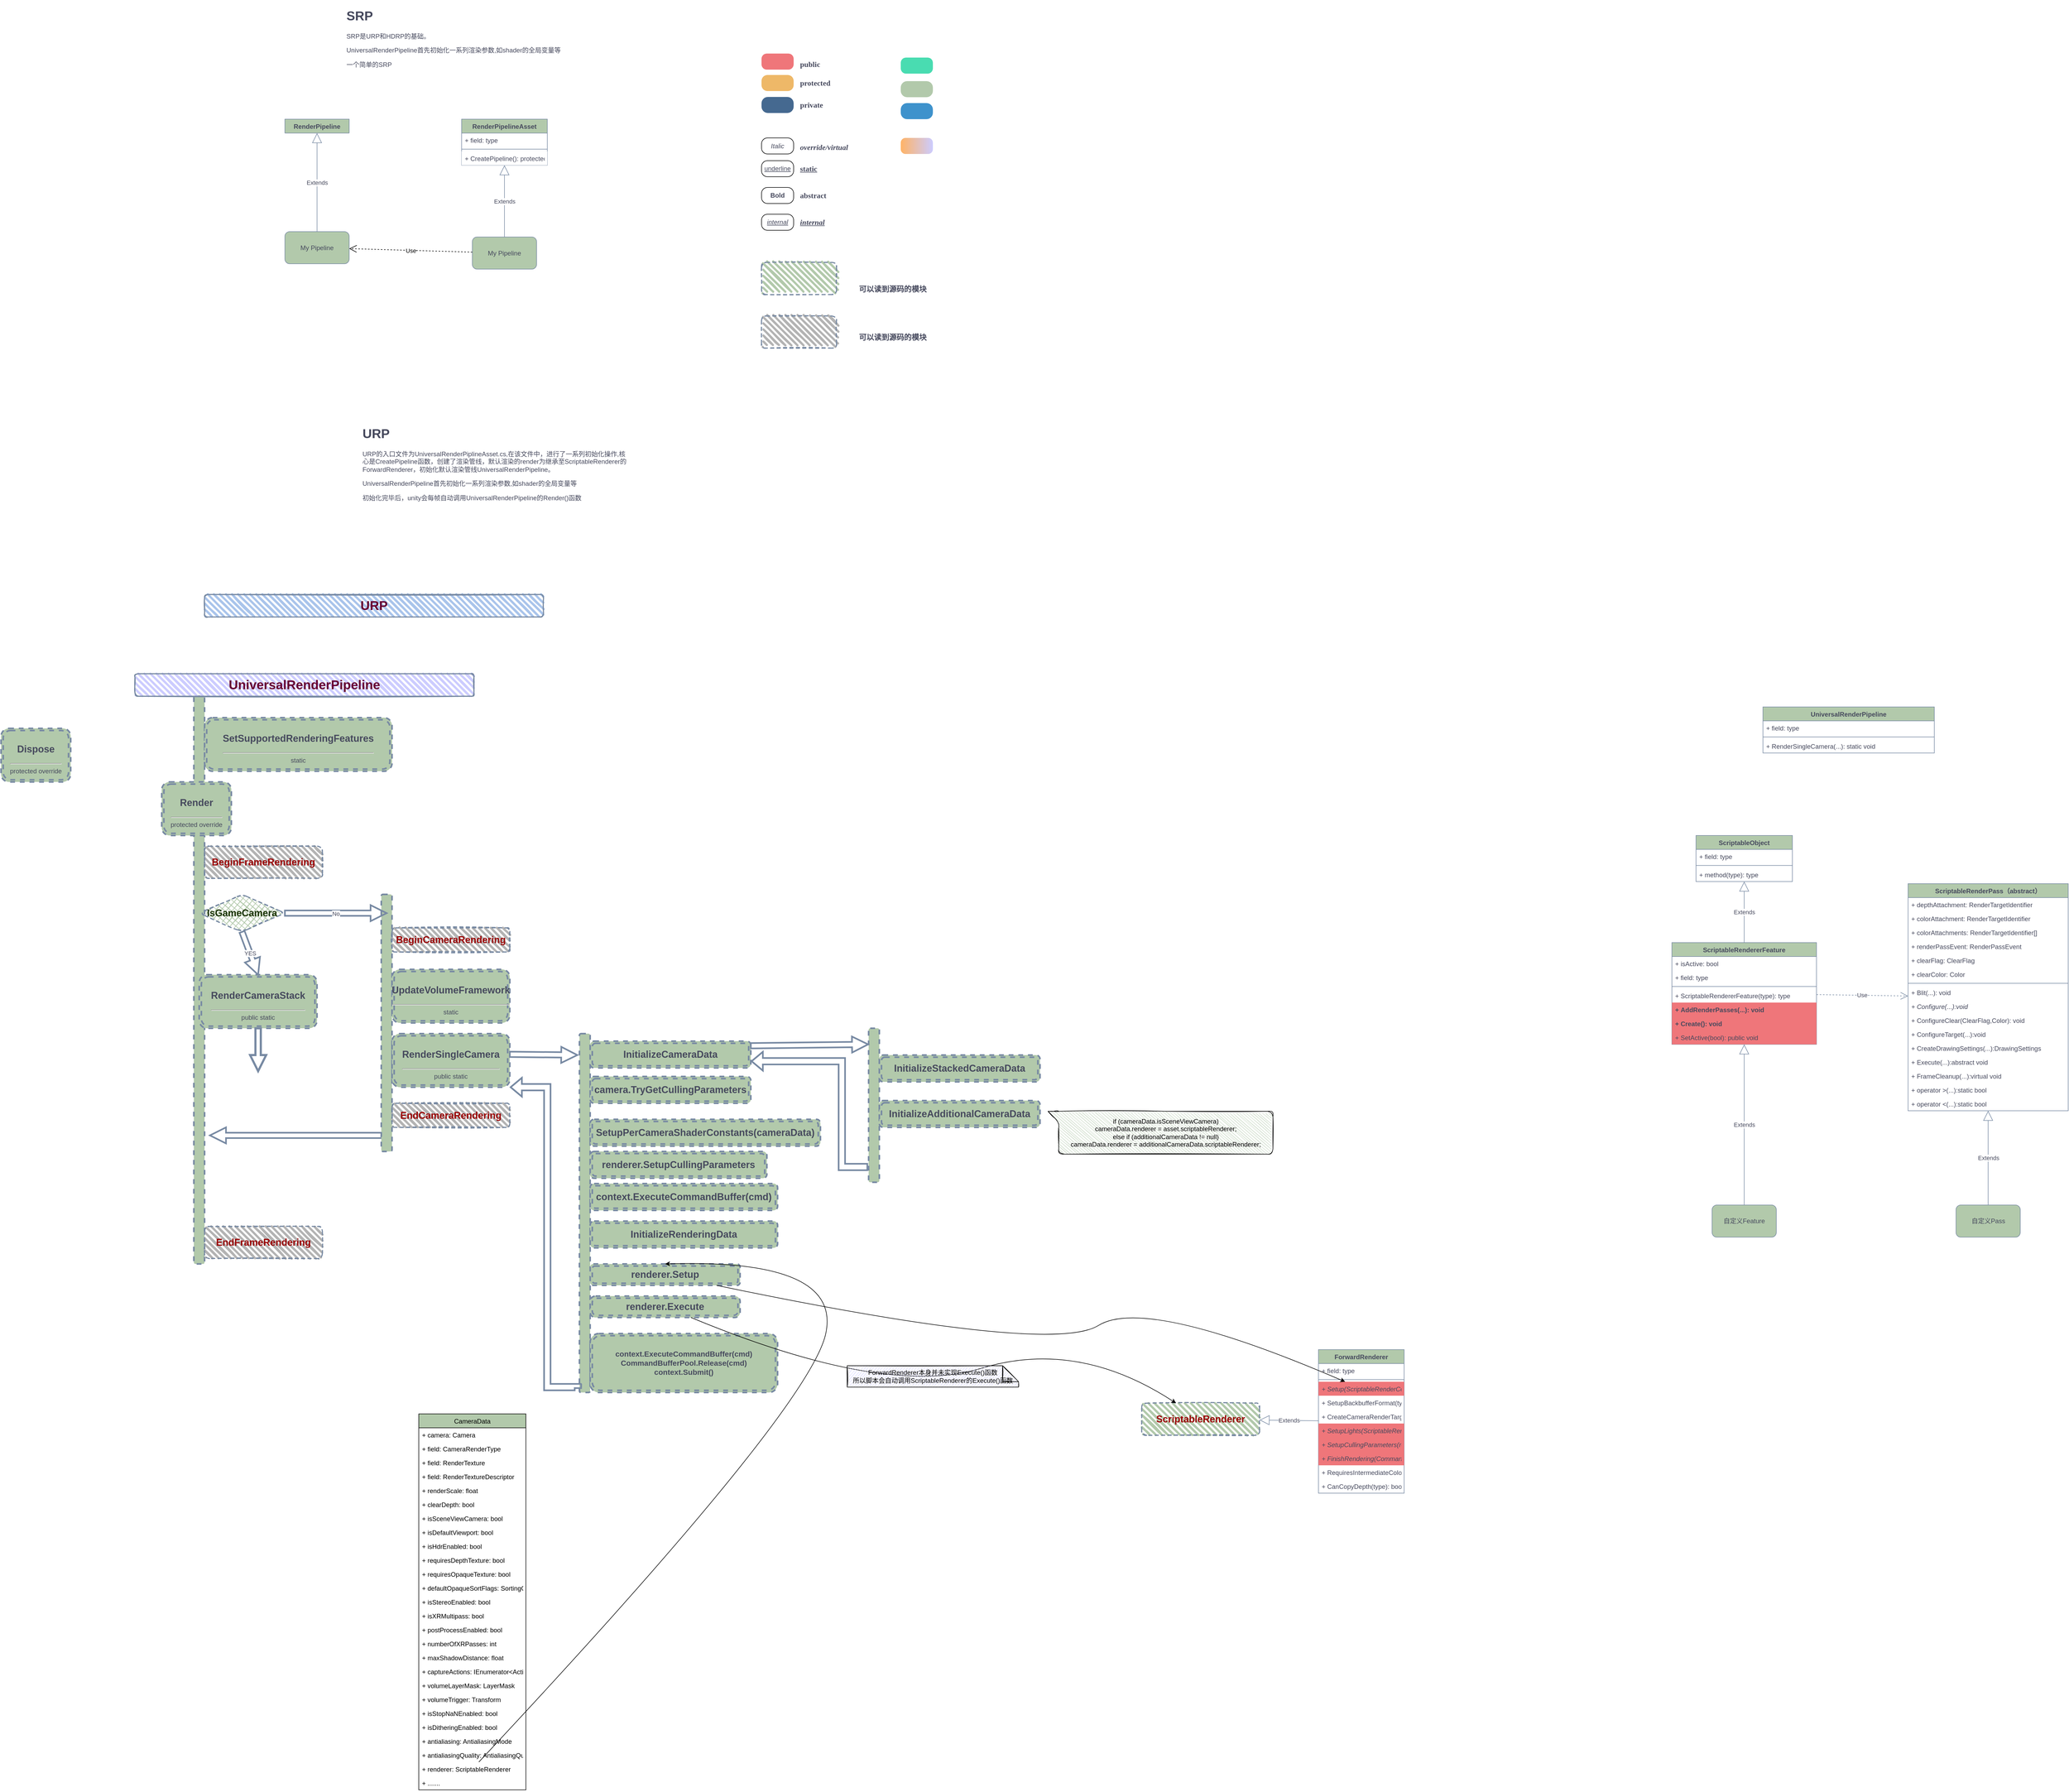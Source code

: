 <mxfile version="14.2.9" type="github">
  <diagram id="1kL49jXiPNaZoPvbJWT0" name="Page-1">
    <mxGraphModel dx="3076" dy="3075" grid="1" gridSize="10" guides="1" tooltips="1" connect="1" arrows="1" fold="1" page="1" pageScale="1" pageWidth="827" pageHeight="1169" math="0" shadow="0">
      <root>
        <mxCell id="0" />
        <mxCell id="1" parent="0" />
        <mxCell id="3D68O6FRommxWAR7fyzH-26" value="" style="html=1;points=[];perimeter=orthogonalPerimeter;rounded=1;dashed=1;strokeWidth=3;fillColor=#B2C9AB;strokeColor=#788AA3;fontColor=#46495D;" parent="1" vertex="1">
          <mxGeometry x="-1090" y="-50" width="20" height="1060" as="geometry" />
        </mxCell>
        <mxCell id="3D68O6FRommxWAR7fyzH-28" style="edgeStyle=orthogonalEdgeStyle;rounded=0;orthogonalLoop=1;jettySize=auto;html=1;shape=arrow;strokeWidth=3;strokeColor=#788AA3;fontColor=#46495D;" parent="1" source="3D68O6FRommxWAR7fyzH-19" edge="1">
          <mxGeometry relative="1" as="geometry">
            <mxPoint x="-1060" y="770" as="targetPoint" />
            <Array as="points">
              <mxPoint x="-1020" y="770" />
              <mxPoint x="-1020" y="770" />
            </Array>
          </mxGeometry>
        </mxCell>
        <mxCell id="3D68O6FRommxWAR7fyzH-19" value="" style="html=1;points=[];perimeter=orthogonalPerimeter;rounded=1;dashed=1;strokeWidth=3;fillColor=#B2C9AB;strokeColor=#788AA3;fontColor=#46495D;" parent="1" vertex="1">
          <mxGeometry x="-740" y="320" width="20" height="480" as="geometry" />
        </mxCell>
        <mxCell id="ensWsQoeCzXcLXxpMhg5-1" value="UniversalRenderPipeline" style="swimlane;fontStyle=1;align=center;verticalAlign=top;childLayout=stackLayout;horizontal=1;startSize=26;horizontalStack=0;resizeParent=1;resizeParentMax=0;resizeLast=0;collapsible=1;marginBottom=0;fillColor=#B2C9AB;strokeColor=#788AA3;fontColor=#46495D;" parent="1" vertex="1">
          <mxGeometry x="1840" y="-30" width="320" height="86" as="geometry" />
        </mxCell>
        <mxCell id="ensWsQoeCzXcLXxpMhg5-2" value="+ field: type" style="text;strokeColor=none;fillColor=none;align=left;verticalAlign=top;spacingLeft=4;spacingRight=4;overflow=hidden;rotatable=0;points=[[0,0.5],[1,0.5]];portConstraint=eastwest;fontColor=#46495D;" parent="ensWsQoeCzXcLXxpMhg5-1" vertex="1">
          <mxGeometry y="26" width="320" height="26" as="geometry" />
        </mxCell>
        <mxCell id="ensWsQoeCzXcLXxpMhg5-3" value="" style="line;strokeWidth=1;fillColor=none;align=left;verticalAlign=middle;spacingTop=-1;spacingLeft=3;spacingRight=3;rotatable=0;labelPosition=right;points=[];portConstraint=eastwest;strokeColor=#788AA3;fontColor=#46495D;" parent="ensWsQoeCzXcLXxpMhg5-1" vertex="1">
          <mxGeometry y="52" width="320" height="8" as="geometry" />
        </mxCell>
        <mxCell id="ensWsQoeCzXcLXxpMhg5-4" value="+ RenderSingleCamera(...): static void" style="text;strokeColor=none;fillColor=none;align=left;verticalAlign=top;spacingLeft=4;spacingRight=4;overflow=hidden;rotatable=0;points=[[0,0.5],[1,0.5]];portConstraint=eastwest;fontColor=#46495D;" parent="ensWsQoeCzXcLXxpMhg5-1" vertex="1">
          <mxGeometry y="60" width="320" height="26" as="geometry" />
        </mxCell>
        <mxCell id="ensWsQoeCzXcLXxpMhg5-6" value="ScriptableRendererFeature" style="swimlane;fontStyle=1;align=center;verticalAlign=top;childLayout=stackLayout;horizontal=1;startSize=26;horizontalStack=0;resizeParent=1;resizeParentMax=0;resizeLast=0;collapsible=1;marginBottom=0;fillColor=#B2C9AB;strokeColor=#788AA3;fontColor=#46495D;" parent="1" vertex="1">
          <mxGeometry x="1670" y="410" width="270" height="190" as="geometry" />
        </mxCell>
        <mxCell id="ensWsQoeCzXcLXxpMhg5-7" value="+ isActive: bool" style="text;strokeColor=none;fillColor=none;align=left;verticalAlign=top;spacingLeft=4;spacingRight=4;overflow=hidden;rotatable=0;points=[[0,0.5],[1,0.5]];portConstraint=eastwest;fontColor=#46495D;" parent="ensWsQoeCzXcLXxpMhg5-6" vertex="1">
          <mxGeometry y="26" width="270" height="26" as="geometry" />
        </mxCell>
        <mxCell id="ensWsQoeCzXcLXxpMhg5-18" value="+ field: type" style="text;strokeColor=none;fillColor=none;align=left;verticalAlign=top;spacingLeft=4;spacingRight=4;overflow=hidden;rotatable=0;points=[[0,0.5],[1,0.5]];portConstraint=eastwest;fontColor=#46495D;" parent="ensWsQoeCzXcLXxpMhg5-6" vertex="1">
          <mxGeometry y="52" width="270" height="26" as="geometry" />
        </mxCell>
        <mxCell id="ensWsQoeCzXcLXxpMhg5-8" value="" style="line;strokeWidth=1;fillColor=none;align=left;verticalAlign=middle;spacingTop=-1;spacingLeft=3;spacingRight=3;rotatable=0;labelPosition=right;points=[];portConstraint=eastwest;strokeColor=#788AA3;fontColor=#46495D;" parent="ensWsQoeCzXcLXxpMhg5-6" vertex="1">
          <mxGeometry y="78" width="270" height="8" as="geometry" />
        </mxCell>
        <mxCell id="ensWsQoeCzXcLXxpMhg5-9" value="+ ScriptableRendererFeature(type): type" style="text;strokeColor=none;fillColor=none;align=left;verticalAlign=top;spacingLeft=4;spacingRight=4;overflow=hidden;rotatable=0;points=[[0,0.5],[1,0.5]];portConstraint=eastwest;fontColor=#46495D;" parent="ensWsQoeCzXcLXxpMhg5-6" vertex="1">
          <mxGeometry y="86" width="270" height="26" as="geometry" />
        </mxCell>
        <mxCell id="ensWsQoeCzXcLXxpMhg5-19" value="+ AddRenderPasses(...): void" style="text;strokeColor=none;align=left;verticalAlign=top;spacingLeft=4;spacingRight=4;overflow=hidden;rotatable=0;points=[[0,0.5],[1,0.5]];portConstraint=eastwest;fontColor=#46495D;fillColor=#EF767A;rounded=0;glass=0;sketch=0;shadow=0;labelBackgroundColor=none;labelBorderColor=none;fontStyle=1" parent="ensWsQoeCzXcLXxpMhg5-6" vertex="1">
          <mxGeometry y="112" width="270" height="26" as="geometry" />
        </mxCell>
        <mxCell id="ensWsQoeCzXcLXxpMhg5-21" value="+ Create(): void" style="text;strokeColor=none;align=left;verticalAlign=top;spacingLeft=4;spacingRight=4;overflow=hidden;rotatable=0;points=[[0,0.5],[1,0.5]];portConstraint=eastwest;fontColor=#46495D;fillColor=#EF767A;fontStyle=1" parent="ensWsQoeCzXcLXxpMhg5-6" vertex="1">
          <mxGeometry y="138" width="270" height="26" as="geometry" />
        </mxCell>
        <mxCell id="ensWsQoeCzXcLXxpMhg5-22" value="+ SetActive(bool): public void" style="text;strokeColor=none;align=left;verticalAlign=top;spacingLeft=4;spacingRight=4;overflow=hidden;rotatable=0;points=[[0,0.5],[1,0.5]];portConstraint=eastwest;fontColor=#46495D;fillColor=#EF767A;" parent="ensWsQoeCzXcLXxpMhg5-6" vertex="1">
          <mxGeometry y="164" width="270" height="26" as="geometry" />
        </mxCell>
        <mxCell id="ensWsQoeCzXcLXxpMhg5-10" value="ScriptableRenderPass（abstract）&#xa;&#xa;" style="swimlane;fontStyle=1;align=center;verticalAlign=top;childLayout=stackLayout;horizontal=1;startSize=26;horizontalStack=0;resizeParent=1;resizeParentMax=0;resizeLast=0;collapsible=1;marginBottom=0;fillColor=#B2C9AB;strokeColor=#788AA3;fontColor=#46495D;" parent="1" vertex="1">
          <mxGeometry x="2111" y="300" width="299" height="424" as="geometry" />
        </mxCell>
        <mxCell id="ensWsQoeCzXcLXxpMhg5-11" value="+ depthAttachment: RenderTargetIdentifier" style="text;strokeColor=none;fillColor=none;align=left;verticalAlign=top;spacingLeft=4;spacingRight=4;overflow=hidden;rotatable=0;points=[[0,0.5],[1,0.5]];portConstraint=eastwest;fontColor=#46495D;" parent="ensWsQoeCzXcLXxpMhg5-10" vertex="1">
          <mxGeometry y="26" width="299" height="26" as="geometry" />
        </mxCell>
        <mxCell id="ensWsQoeCzXcLXxpMhg5-27" value="+ colorAttachment: RenderTargetIdentifier" style="text;strokeColor=none;fillColor=none;align=left;verticalAlign=top;spacingLeft=4;spacingRight=4;overflow=hidden;rotatable=0;points=[[0,0.5],[1,0.5]];portConstraint=eastwest;fontColor=#46495D;" parent="ensWsQoeCzXcLXxpMhg5-10" vertex="1">
          <mxGeometry y="52" width="299" height="26" as="geometry" />
        </mxCell>
        <mxCell id="ensWsQoeCzXcLXxpMhg5-30" value="+ colorAttachments: RenderTargetIdentifier[]" style="text;strokeColor=none;fillColor=none;align=left;verticalAlign=top;spacingLeft=4;spacingRight=4;overflow=hidden;rotatable=0;points=[[0,0.5],[1,0.5]];portConstraint=eastwest;fontColor=#46495D;" parent="ensWsQoeCzXcLXxpMhg5-10" vertex="1">
          <mxGeometry y="78" width="299" height="26" as="geometry" />
        </mxCell>
        <mxCell id="ensWsQoeCzXcLXxpMhg5-29" value="+ renderPassEvent: RenderPassEvent" style="text;strokeColor=none;fillColor=none;align=left;verticalAlign=top;spacingLeft=4;spacingRight=4;overflow=hidden;rotatable=0;points=[[0,0.5],[1,0.5]];portConstraint=eastwest;fontColor=#46495D;" parent="ensWsQoeCzXcLXxpMhg5-10" vertex="1">
          <mxGeometry y="104" width="299" height="26" as="geometry" />
        </mxCell>
        <mxCell id="ensWsQoeCzXcLXxpMhg5-33" value="+ clearFlag: ClearFlag" style="text;strokeColor=none;fillColor=none;align=left;verticalAlign=top;spacingLeft=4;spacingRight=4;overflow=hidden;rotatable=0;points=[[0,0.5],[1,0.5]];portConstraint=eastwest;fontColor=#46495D;" parent="ensWsQoeCzXcLXxpMhg5-10" vertex="1">
          <mxGeometry y="130" width="299" height="26" as="geometry" />
        </mxCell>
        <mxCell id="ensWsQoeCzXcLXxpMhg5-28" value="+ clearColor: Color" style="text;strokeColor=none;fillColor=none;align=left;verticalAlign=top;spacingLeft=4;spacingRight=4;overflow=hidden;rotatable=0;points=[[0,0.5],[1,0.5]];portConstraint=eastwest;fontColor=#46495D;" parent="ensWsQoeCzXcLXxpMhg5-10" vertex="1">
          <mxGeometry y="156" width="299" height="26" as="geometry" />
        </mxCell>
        <mxCell id="ensWsQoeCzXcLXxpMhg5-12" value="" style="line;strokeWidth=1;fillColor=none;align=left;verticalAlign=middle;spacingTop=-1;spacingLeft=3;spacingRight=3;rotatable=0;labelPosition=right;points=[];portConstraint=eastwest;strokeColor=#788AA3;fontColor=#46495D;" parent="ensWsQoeCzXcLXxpMhg5-10" vertex="1">
          <mxGeometry y="182" width="299" height="8" as="geometry" />
        </mxCell>
        <mxCell id="ensWsQoeCzXcLXxpMhg5-13" value="+ Blit(...): void" style="text;strokeColor=none;fillColor=none;align=left;verticalAlign=top;spacingLeft=4;spacingRight=4;overflow=hidden;rotatable=0;points=[[0,0.5],[1,0.5]];portConstraint=eastwest;fontColor=#46495D;" parent="ensWsQoeCzXcLXxpMhg5-10" vertex="1">
          <mxGeometry y="190" width="299" height="26" as="geometry" />
        </mxCell>
        <mxCell id="ensWsQoeCzXcLXxpMhg5-31" value="+ Configure(...):void" style="text;strokeColor=none;fillColor=none;align=left;verticalAlign=top;spacingLeft=4;spacingRight=4;overflow=hidden;rotatable=0;points=[[0,0.5],[1,0.5]];portConstraint=eastwest;fontColor=#46495D;fontStyle=2" parent="ensWsQoeCzXcLXxpMhg5-10" vertex="1">
          <mxGeometry y="216" width="299" height="26" as="geometry" />
        </mxCell>
        <mxCell id="ensWsQoeCzXcLXxpMhg5-32" value="+ ConfigureClear(ClearFlag,Color): void" style="text;strokeColor=none;fillColor=none;align=left;verticalAlign=top;spacingLeft=4;spacingRight=4;overflow=hidden;rotatable=0;points=[[0,0.5],[1,0.5]];portConstraint=eastwest;fontColor=#46495D;" parent="ensWsQoeCzXcLXxpMhg5-10" vertex="1">
          <mxGeometry y="242" width="299" height="26" as="geometry" />
        </mxCell>
        <mxCell id="ensWsQoeCzXcLXxpMhg5-35" value="+ ConfigureTarget(...):void" style="text;strokeColor=none;fillColor=none;align=left;verticalAlign=top;spacingLeft=4;spacingRight=4;overflow=hidden;rotatable=0;points=[[0,0.5],[1,0.5]];portConstraint=eastwest;fontColor=#46495D;" parent="ensWsQoeCzXcLXxpMhg5-10" vertex="1">
          <mxGeometry y="268" width="299" height="26" as="geometry" />
        </mxCell>
        <mxCell id="ensWsQoeCzXcLXxpMhg5-36" value="+ CreateDrawingSettings(...):DrawingSettings" style="text;strokeColor=none;fillColor=none;align=left;verticalAlign=top;spacingLeft=4;spacingRight=4;overflow=hidden;rotatable=0;points=[[0,0.5],[1,0.5]];portConstraint=eastwest;fontColor=#46495D;" parent="ensWsQoeCzXcLXxpMhg5-10" vertex="1">
          <mxGeometry y="294" width="299" height="26" as="geometry" />
        </mxCell>
        <mxCell id="ensWsQoeCzXcLXxpMhg5-37" value="+ Execute(...):abstract void" style="text;strokeColor=none;fillColor=none;align=left;verticalAlign=top;spacingLeft=4;spacingRight=4;overflow=hidden;rotatable=0;points=[[0,0.5],[1,0.5]];portConstraint=eastwest;fontColor=#46495D;" parent="ensWsQoeCzXcLXxpMhg5-10" vertex="1">
          <mxGeometry y="320" width="299" height="26" as="geometry" />
        </mxCell>
        <mxCell id="ensWsQoeCzXcLXxpMhg5-38" value="+ FrameCleanup(...):virtual void" style="text;strokeColor=none;fillColor=none;align=left;verticalAlign=top;spacingLeft=4;spacingRight=4;overflow=hidden;rotatable=0;points=[[0,0.5],[1,0.5]];portConstraint=eastwest;fontColor=#46495D;" parent="ensWsQoeCzXcLXxpMhg5-10" vertex="1">
          <mxGeometry y="346" width="299" height="26" as="geometry" />
        </mxCell>
        <mxCell id="ensWsQoeCzXcLXxpMhg5-40" value="+ operator &gt;(...):static bool" style="text;strokeColor=none;fillColor=none;align=left;verticalAlign=top;spacingLeft=4;spacingRight=4;overflow=hidden;rotatable=0;points=[[0,0.5],[1,0.5]];portConstraint=eastwest;fontColor=#46495D;" parent="ensWsQoeCzXcLXxpMhg5-10" vertex="1">
          <mxGeometry y="372" width="299" height="26" as="geometry" />
        </mxCell>
        <mxCell id="ensWsQoeCzXcLXxpMhg5-41" value="+ operator &lt;(...):static bool" style="text;strokeColor=none;fillColor=none;align=left;verticalAlign=top;spacingLeft=4;spacingRight=4;overflow=hidden;rotatable=0;points=[[0,0.5],[1,0.5]];portConstraint=eastwest;fontColor=#46495D;" parent="ensWsQoeCzXcLXxpMhg5-10" vertex="1">
          <mxGeometry y="398" width="299" height="26" as="geometry" />
        </mxCell>
        <mxCell id="ensWsQoeCzXcLXxpMhg5-14" value="ScriptableObject" style="swimlane;fontStyle=1;align=center;verticalAlign=top;childLayout=stackLayout;horizontal=1;startSize=26;horizontalStack=0;resizeParent=1;resizeParentMax=0;resizeLast=0;collapsible=1;marginBottom=0;fillColor=#B2C9AB;strokeColor=#788AA3;fontColor=#46495D;" parent="1" vertex="1">
          <mxGeometry x="1715" y="210" width="180" height="86" as="geometry" />
        </mxCell>
        <mxCell id="ensWsQoeCzXcLXxpMhg5-15" value="+ field: type" style="text;strokeColor=none;fillColor=none;align=left;verticalAlign=top;spacingLeft=4;spacingRight=4;overflow=hidden;rotatable=0;points=[[0,0.5],[1,0.5]];portConstraint=eastwest;fontColor=#46495D;" parent="ensWsQoeCzXcLXxpMhg5-14" vertex="1">
          <mxGeometry y="26" width="180" height="26" as="geometry" />
        </mxCell>
        <mxCell id="ensWsQoeCzXcLXxpMhg5-16" value="" style="line;strokeWidth=1;fillColor=none;align=left;verticalAlign=middle;spacingTop=-1;spacingLeft=3;spacingRight=3;rotatable=0;labelPosition=right;points=[];portConstraint=eastwest;strokeColor=#788AA3;fontColor=#46495D;" parent="ensWsQoeCzXcLXxpMhg5-14" vertex="1">
          <mxGeometry y="52" width="180" height="8" as="geometry" />
        </mxCell>
        <mxCell id="ensWsQoeCzXcLXxpMhg5-17" value="+ method(type): type" style="text;strokeColor=none;fillColor=none;align=left;verticalAlign=top;spacingLeft=4;spacingRight=4;overflow=hidden;rotatable=0;points=[[0,0.5],[1,0.5]];portConstraint=eastwest;fontColor=#46495D;" parent="ensWsQoeCzXcLXxpMhg5-14" vertex="1">
          <mxGeometry y="60" width="180" height="26" as="geometry" />
        </mxCell>
        <mxCell id="ensWsQoeCzXcLXxpMhg5-23" value="Extends" style="endArrow=block;endSize=16;endFill=0;html=1;strokeColor=#788AA3;fontColor=#46495D;" parent="1" source="ensWsQoeCzXcLXxpMhg5-6" target="ensWsQoeCzXcLXxpMhg5-14" edge="1">
          <mxGeometry width="160" relative="1" as="geometry">
            <mxPoint x="1860" y="530" as="sourcePoint" />
            <mxPoint x="2020" y="530" as="targetPoint" />
          </mxGeometry>
        </mxCell>
        <mxCell id="ensWsQoeCzXcLXxpMhg5-24" value="Extends" style="endArrow=block;endSize=16;endFill=0;html=1;strokeColor=#788AA3;fontColor=#46495D;" parent="1" source="ensWsQoeCzXcLXxpMhg5-25" target="ensWsQoeCzXcLXxpMhg5-6" edge="1">
          <mxGeometry width="160" relative="1" as="geometry">
            <mxPoint x="1807" y="774" as="sourcePoint" />
            <mxPoint x="1807" y="660" as="targetPoint" />
          </mxGeometry>
        </mxCell>
        <mxCell id="ensWsQoeCzXcLXxpMhg5-25" value="自定义Feature" style="rounded=1;whiteSpace=wrap;html=1;fillColor=#B2C9AB;strokeColor=#788AA3;fontColor=#46495D;" parent="1" vertex="1">
          <mxGeometry x="1745" y="900" width="120" height="60" as="geometry" />
        </mxCell>
        <mxCell id="ensWsQoeCzXcLXxpMhg5-26" value="自定义Pass" style="rounded=1;whiteSpace=wrap;html=1;fillColor=#B2C9AB;strokeColor=#788AA3;fontColor=#46495D;" parent="1" vertex="1">
          <mxGeometry x="2200.5" y="900" width="120" height="60" as="geometry" />
        </mxCell>
        <mxCell id="ensWsQoeCzXcLXxpMhg5-42" value="Extends" style="endArrow=block;endSize=16;endFill=0;html=1;strokeColor=#788AA3;fontColor=#46495D;" parent="1" source="ensWsQoeCzXcLXxpMhg5-26" target="ensWsQoeCzXcLXxpMhg5-10" edge="1">
          <mxGeometry width="160" relative="1" as="geometry">
            <mxPoint x="2010" y="915" as="sourcePoint" />
            <mxPoint x="2010" y="725" as="targetPoint" />
          </mxGeometry>
        </mxCell>
        <mxCell id="ensWsQoeCzXcLXxpMhg5-43" value="Use" style="endArrow=open;endSize=12;dashed=1;html=1;strokeColor=#788AA3;fontColor=#46495D;" parent="1" source="ensWsQoeCzXcLXxpMhg5-6" target="ensWsQoeCzXcLXxpMhg5-10" edge="1">
          <mxGeometry width="160" relative="1" as="geometry">
            <mxPoint x="1950" y="360" as="sourcePoint" />
            <mxPoint x="2110" y="360" as="targetPoint" />
          </mxGeometry>
        </mxCell>
        <mxCell id="ensWsQoeCzXcLXxpMhg5-45" value="&lt;h1&gt;URP&lt;/h1&gt;&lt;p&gt;URP的入口文件为UniversalRenderPiplineAsset.cs,在该文件中，进行了一系列初始化操作,核心是CreatePipeline函数，创建了渲染管线，默认渲染的render为继承至ScriptableRenderer的ForwardRenderer，初始化默认渲染管线UniversalRenderPipeline。&lt;/p&gt;&lt;p&gt;UniversalRenderPipeline首先初始化一系列渲染参数,如shader的全局变量等&lt;/p&gt;&lt;p&gt;初始化完毕后，unity会每帧自动调用UniversalRenderPipeline的Render()函数&lt;br&gt;&lt;/p&gt;&lt;p&gt;&lt;br&gt;&lt;/p&gt;&lt;p&gt;&lt;br&gt;&lt;/p&gt;&lt;p&gt;&lt;br&gt;&lt;/p&gt;" style="text;html=1;strokeColor=none;fillColor=none;spacing=5;spacingTop=-20;whiteSpace=wrap;overflow=hidden;rounded=0;fontColor=#46495D;" parent="1" vertex="1">
          <mxGeometry x="-780" y="-560" width="510" height="200" as="geometry" />
        </mxCell>
        <mxCell id="3D68O6FRommxWAR7fyzH-3" value="&lt;h1&gt;&lt;font color=&quot;#660033&quot;&gt;URP&lt;/font&gt;&lt;/h1&gt;" style="rounded=1;whiteSpace=wrap;html=1;strokeWidth=2;fillWeight=4;hachureGap=8;hachureAngle=45;sketch=1;strokeColor=#788AA3;fontColor=#46495D;fillColor=#A9C4EB;" parent="1" vertex="1">
          <mxGeometry x="-1070" y="-240" width="633" height="42" as="geometry" />
        </mxCell>
        <mxCell id="3D68O6FRommxWAR7fyzH-8" value="&lt;h2&gt;Render&lt;/h2&gt;&lt;hr&gt;protected override" style="shape=ext;double=1;rounded=1;whiteSpace=wrap;html=1;fillColor=#B2C9AB;strokeColor=#788AA3;dashed=1;strokeWidth=3;fontColor=#46495D;" parent="1" vertex="1">
          <mxGeometry x="-1150" y="110" width="130" height="100" as="geometry" />
        </mxCell>
        <mxCell id="3D68O6FRommxWAR7fyzH-9" value="&lt;h2&gt;Dispose&lt;/h2&gt;&lt;hr&gt;protected override" style="shape=ext;double=1;rounded=1;whiteSpace=wrap;html=1;fillColor=#B2C9AB;strokeColor=#788AA3;dashed=1;strokeWidth=3;fontColor=#46495D;" parent="1" vertex="1">
          <mxGeometry x="-1450" y="10" width="130" height="100" as="geometry" />
        </mxCell>
        <mxCell id="3D68O6FRommxWAR7fyzH-12" value="&lt;h2&gt;RenderSingleCamera&lt;/h2&gt;&lt;hr&gt;public static" style="shape=ext;double=1;rounded=1;whiteSpace=wrap;html=1;fillColor=#B2C9AB;strokeColor=#788AA3;dashed=1;strokeWidth=3;fontColor=#46495D;" parent="1" vertex="1">
          <mxGeometry x="-720" y="580" width="220" height="100" as="geometry" />
        </mxCell>
        <mxCell id="3D68O6FRommxWAR7fyzH-13" value="&lt;h2&gt;RenderCameraStack&lt;/h2&gt;&lt;hr&gt;public static" style="shape=ext;double=1;rounded=1;whiteSpace=wrap;html=1;fillColor=#B2C9AB;strokeColor=#788AA3;dashed=1;strokeWidth=3;fontColor=#46495D;" parent="1" vertex="1">
          <mxGeometry x="-1080" y="470" width="220" height="100" as="geometry" />
        </mxCell>
        <mxCell id="3D68O6FRommxWAR7fyzH-14" value="&lt;h2&gt;UpdateVolumeFramework&lt;/h2&gt;&lt;hr&gt;static" style="shape=ext;double=1;rounded=1;whiteSpace=wrap;html=1;fillColor=#B2C9AB;strokeColor=#788AA3;dashed=1;strokeWidth=3;fontColor=#46495D;" parent="1" vertex="1">
          <mxGeometry x="-720" y="460" width="220" height="100" as="geometry" />
        </mxCell>
        <mxCell id="3D68O6FRommxWAR7fyzH-15" value="&lt;h2&gt;SetSupportedRenderingFeatures&lt;/h2&gt;&lt;hr&gt;static" style="shape=ext;double=1;rounded=1;whiteSpace=wrap;html=1;fillColor=#B2C9AB;strokeColor=#788AA3;dashed=1;strokeWidth=3;fontColor=#46495D;" parent="1" vertex="1">
          <mxGeometry x="-1070" y="-10" width="350" height="100" as="geometry" />
        </mxCell>
        <mxCell id="3D68O6FRommxWAR7fyzH-16" value="&lt;h2&gt;&lt;font color=&quot;#990000&quot;&gt;BeginFrameRendering&lt;/font&gt;&lt;/h2&gt;" style="rounded=1;whiteSpace=wrap;html=1;strokeWidth=2;fillWeight=4;hachureGap=8;hachureAngle=45;sketch=1;dashed=1;strokeColor=#788AA3;fontColor=#46495D;fillColor=#B3B3B3;" parent="1" vertex="1">
          <mxGeometry x="-1070" y="230" width="220" height="60" as="geometry" />
        </mxCell>
        <mxCell id="3D68O6FRommxWAR7fyzH-17" value="&lt;h2&gt;&lt;font color=&quot;#990000&quot;&gt;EndFrameRendering&lt;/font&gt;&lt;/h2&gt;" style="rounded=1;whiteSpace=wrap;html=1;strokeWidth=2;fillWeight=4;hachureGap=8;hachureAngle=45;sketch=1;dashed=1;strokeColor=#788AA3;fontColor=#46495D;fillColor=#B3B3B3;" parent="1" vertex="1">
          <mxGeometry x="-1070" y="940" width="220" height="60" as="geometry" />
        </mxCell>
        <mxCell id="3D68O6FRommxWAR7fyzH-23" value="YES" style="edgeStyle=orthogonalEdgeStyle;rounded=0;orthogonalLoop=1;jettySize=auto;html=1;strokeWidth=3;shape=arrow;strokeColor=#788AA3;fontColor=#46495D;" parent="1" source="3D68O6FRommxWAR7fyzH-22" target="3D68O6FRommxWAR7fyzH-13" edge="1">
          <mxGeometry relative="1" as="geometry" />
        </mxCell>
        <mxCell id="3D68O6FRommxWAR7fyzH-24" value="No" style="edgeStyle=orthogonalEdgeStyle;rounded=0;orthogonalLoop=1;jettySize=auto;html=1;strokeWidth=3;shape=arrow;strokeColor=#788AA3;fontColor=#46495D;" parent="1" source="3D68O6FRommxWAR7fyzH-22" edge="1">
          <mxGeometry relative="1" as="geometry">
            <mxPoint x="-730" y="355" as="targetPoint" />
          </mxGeometry>
        </mxCell>
        <mxCell id="3D68O6FRommxWAR7fyzH-22" value="&lt;h2&gt;&lt;font color=&quot;#1a3300&quot;&gt;IsGameCamera&lt;/font&gt;&lt;/h2&gt;" style="rhombus;whiteSpace=wrap;html=1;strokeWidth=2;fillWeight=-1;hachureGap=8;fillStyle=cross-hatch;sketch=1;rounded=1;dashed=1;fillColor=#B2C9AB;strokeColor=#788AA3;fontColor=#46495D;" parent="1" vertex="1">
          <mxGeometry x="-1080" y="320" width="160" height="70" as="geometry" />
        </mxCell>
        <mxCell id="3D68O6FRommxWAR7fyzH-25" value="&lt;h2&gt;&lt;font color=&quot;#990000&quot;&gt;BeginCameraRendering&lt;/font&gt;&lt;/h2&gt;" style="rounded=1;whiteSpace=wrap;html=1;strokeWidth=2;fillWeight=4;hachureGap=8;hachureAngle=45;sketch=1;dashed=1;strokeColor=#788AA3;fontColor=#46495D;fillColor=#B3B3B3;" parent="1" vertex="1">
          <mxGeometry x="-720" y="382.5" width="220" height="45" as="geometry" />
        </mxCell>
        <mxCell id="3D68O6FRommxWAR7fyzH-27" value="&lt;h2&gt;&lt;font color=&quot;#990000&quot;&gt;EndCameraRendering&lt;/font&gt;&lt;/h2&gt;" style="rounded=1;whiteSpace=wrap;html=1;strokeWidth=2;fillWeight=4;hachureGap=8;hachureAngle=45;sketch=1;dashed=1;strokeColor=#788AA3;fontColor=#46495D;fillColor=#B3B3B3;" parent="1" vertex="1">
          <mxGeometry x="-720" y="710" width="220" height="45" as="geometry" />
        </mxCell>
        <mxCell id="3D68O6FRommxWAR7fyzH-29" style="edgeStyle=orthogonalEdgeStyle;rounded=0;orthogonalLoop=1;jettySize=auto;html=1;strokeWidth=4;shape=arrow;strokeColor=#788AA3;fontColor=#46495D;" parent="1" source="3D68O6FRommxWAR7fyzH-13" edge="1">
          <mxGeometry relative="1" as="geometry">
            <mxPoint x="-970" y="650" as="targetPoint" />
          </mxGeometry>
        </mxCell>
        <mxCell id="Z0iiYLAd8qAoIaL4rKaR-1" value="&lt;h1&gt;SRP&lt;/h1&gt;&lt;p&gt;SRP是URP和HDRP的基础。&lt;/p&gt;&lt;p&gt;UniversalRenderPipeline首先初始化一系列渲染参数,如shader的全局变量等&lt;/p&gt;&lt;p&gt;一个简单的SRP&lt;br&gt;&lt;/p&gt;&lt;p&gt;&lt;br&gt;&lt;/p&gt;&lt;p&gt;&lt;br&gt;&lt;/p&gt;&lt;p&gt;&lt;br&gt;&lt;/p&gt;" style="text;html=1;strokeColor=none;fillColor=none;spacing=5;spacingTop=-20;whiteSpace=wrap;overflow=hidden;rounded=0;fontColor=#46495D;" parent="1" vertex="1">
          <mxGeometry x="-810" y="-1340" width="510" height="150" as="geometry" />
        </mxCell>
        <mxCell id="Z0iiYLAd8qAoIaL4rKaR-4" value="Extends" style="endArrow=block;endSize=16;endFill=0;html=1;strokeColor=#788AA3;fontColor=#46495D;" parent="1" source="Z0iiYLAd8qAoIaL4rKaR-5" target="Z0iiYLAd8qAoIaL4rKaR-6" edge="1">
          <mxGeometry width="160" relative="1" as="geometry">
            <mxPoint x="-850" y="-1017.5" as="sourcePoint" />
            <mxPoint x="-850" y="-1127.5" as="targetPoint" />
          </mxGeometry>
        </mxCell>
        <mxCell id="Z0iiYLAd8qAoIaL4rKaR-5" value="My Pipeline" style="rounded=1;whiteSpace=wrap;html=1;fillColor=#B2C9AB;strokeColor=#788AA3;fontColor=#46495D;" parent="1" vertex="1">
          <mxGeometry x="-920" y="-917.5" width="120" height="60" as="geometry" />
        </mxCell>
        <mxCell id="Z0iiYLAd8qAoIaL4rKaR-6" value="RenderPipeline" style="swimlane;fontStyle=1;align=center;verticalAlign=top;childLayout=stackLayout;horizontal=1;startSize=26;horizontalStack=0;resizeParent=1;resizeParentMax=0;resizeLast=0;collapsible=1;marginBottom=0;fillColor=#B2C9AB;strokeColor=#788AA3;fontColor=#46495D;" parent="1" vertex="1" collapsed="1">
          <mxGeometry x="-920" y="-1127.5" width="120" height="26" as="geometry">
            <mxRectangle x="-920" y="-1127.5" width="160" height="86" as="alternateBounds" />
          </mxGeometry>
        </mxCell>
        <mxCell id="Z0iiYLAd8qAoIaL4rKaR-7" value="+ field: type" style="text;strokeColor=none;fillColor=none;align=left;verticalAlign=top;spacingLeft=4;spacingRight=4;overflow=hidden;rotatable=0;points=[[0,0.5],[1,0.5]];portConstraint=eastwest;fontColor=#46495D;" parent="Z0iiYLAd8qAoIaL4rKaR-6" vertex="1">
          <mxGeometry y="26" width="120" height="26" as="geometry" />
        </mxCell>
        <mxCell id="Z0iiYLAd8qAoIaL4rKaR-8" value="" style="line;strokeWidth=1;fillColor=none;align=left;verticalAlign=middle;spacingTop=-1;spacingLeft=3;spacingRight=3;rotatable=0;labelPosition=right;points=[];portConstraint=eastwest;strokeColor=#788AA3;fontColor=#46495D;" parent="Z0iiYLAd8qAoIaL4rKaR-6" vertex="1">
          <mxGeometry y="52" width="120" height="8" as="geometry" />
        </mxCell>
        <mxCell id="Z0iiYLAd8qAoIaL4rKaR-9" value="+ Render(ScriptableRenderContext， Camera[]): protected override void" style="text;strokeColor=none;fillColor=none;align=left;verticalAlign=top;spacingLeft=4;spacingRight=4;overflow=hidden;rotatable=0;points=[[0,0.5],[1,0.5]];portConstraint=eastwest;fontColor=#46495D;" parent="Z0iiYLAd8qAoIaL4rKaR-6" vertex="1">
          <mxGeometry y="60" width="120" height="26" as="geometry" />
        </mxCell>
        <mxCell id="Z0iiYLAd8qAoIaL4rKaR-10" value="Extends" style="endArrow=block;endSize=16;endFill=0;html=1;strokeColor=#788AA3;fontColor=#46495D;" parent="1" source="Z0iiYLAd8qAoIaL4rKaR-11" target="Z0iiYLAd8qAoIaL4rKaR-12" edge="1">
          <mxGeometry width="160" relative="1" as="geometry">
            <mxPoint x="-520" y="-1017.5" as="sourcePoint" />
            <mxPoint x="-520" y="-1127.5" as="targetPoint" />
          </mxGeometry>
        </mxCell>
        <mxCell id="Z0iiYLAd8qAoIaL4rKaR-11" value="My Pipeline" style="rounded=1;whiteSpace=wrap;html=1;fillColor=#B2C9AB;strokeColor=#788AA3;fontColor=#46495D;" parent="1" vertex="1">
          <mxGeometry x="-570" y="-907.5" width="120" height="60" as="geometry" />
        </mxCell>
        <mxCell id="Z0iiYLAd8qAoIaL4rKaR-12" value="RenderPipelineAsset" style="swimlane;fontStyle=1;align=center;verticalAlign=top;childLayout=stackLayout;horizontal=1;startSize=26;horizontalStack=0;resizeParent=1;resizeParentMax=0;resizeLast=0;collapsible=1;marginBottom=0;fillColor=#B2C9AB;strokeColor=#788AA3;fontColor=#46495D;" parent="1" vertex="1">
          <mxGeometry x="-590" y="-1127.5" width="160" height="86" as="geometry">
            <mxRectangle x="-350" y="-1130" width="120" height="26" as="alternateBounds" />
          </mxGeometry>
        </mxCell>
        <mxCell id="Z0iiYLAd8qAoIaL4rKaR-13" value="+ field: type" style="text;strokeColor=none;fillColor=none;align=left;verticalAlign=top;spacingLeft=4;spacingRight=4;overflow=hidden;rotatable=0;points=[[0,0.5],[1,0.5]];portConstraint=eastwest;fontColor=#46495D;" parent="Z0iiYLAd8qAoIaL4rKaR-12" vertex="1">
          <mxGeometry y="26" width="160" height="26" as="geometry" />
        </mxCell>
        <mxCell id="Z0iiYLAd8qAoIaL4rKaR-14" value="" style="line;strokeWidth=1;fillColor=none;align=left;verticalAlign=middle;spacingTop=-1;spacingLeft=3;spacingRight=3;rotatable=0;labelPosition=right;points=[];portConstraint=eastwest;strokeColor=#788AA3;fontColor=#46495D;" parent="Z0iiYLAd8qAoIaL4rKaR-12" vertex="1">
          <mxGeometry y="52" width="160" height="8" as="geometry" />
        </mxCell>
        <mxCell id="Z0iiYLAd8qAoIaL4rKaR-15" value="+ CreatePipeline(): protected override RenderPipeline" style="text;strokeColor=none;align=left;verticalAlign=top;spacingLeft=4;spacingRight=4;overflow=hidden;rotatable=0;points=[[0,0.5],[1,0.5]];portConstraint=eastwest;fontColor=#46495D;fillColor=#ffffff;" parent="Z0iiYLAd8qAoIaL4rKaR-12" vertex="1">
          <mxGeometry y="60" width="160" height="26" as="geometry" />
        </mxCell>
        <mxCell id="Z0iiYLAd8qAoIaL4rKaR-17" value="" style="rounded=1;whiteSpace=wrap;html=1;strokeColor=none;fontColor=#46495D;fillColor=#EF767A;arcSize=33;" parent="1" vertex="1">
          <mxGeometry x="-30" y="-1250" width="60" height="30" as="geometry" />
        </mxCell>
        <mxCell id="Z0iiYLAd8qAoIaL4rKaR-18" value="&lt;i&gt;Italic&lt;/i&gt;" style="rounded=1;whiteSpace=wrap;html=1;fontColor=#46495D;gradientDirection=east;arcSize=37;fillColor=none;" parent="1" vertex="1">
          <mxGeometry x="-30" y="-1092.5" width="60" height="30" as="geometry" />
        </mxCell>
        <mxCell id="Z0iiYLAd8qAoIaL4rKaR-19" value="" style="rounded=1;whiteSpace=wrap;html=1;strokeColor=none;fontColor=#46495D;fillColor=#456990;arcSize=40;" parent="1" vertex="1">
          <mxGeometry x="-30" y="-1169" width="60" height="30" as="geometry" />
        </mxCell>
        <mxCell id="Z0iiYLAd8qAoIaL4rKaR-20" value="" style="rounded=1;whiteSpace=wrap;html=1;strokeColor=none;fontColor=#46495D;fillColor=#EEB868;arcSize=37;" parent="1" vertex="1">
          <mxGeometry x="-30" y="-1210" width="60" height="30" as="geometry" />
        </mxCell>
        <mxCell id="Z0iiYLAd8qAoIaL4rKaR-23" value="&lt;h3&gt;public&lt;/h3&gt;" style="text;html=1;strokeColor=none;fillColor=none;align=left;verticalAlign=middle;whiteSpace=wrap;rounded=0;fontFamily=Comic Sans MS;labelPosition=center;verticalLabelPosition=middle;textDirection=ltr;fontColor=#46495D;" parent="1" vertex="1">
          <mxGeometry x="40" y="-1240" width="130" height="20" as="geometry" />
        </mxCell>
        <mxCell id="Z0iiYLAd8qAoIaL4rKaR-24" value="&lt;h3&gt;private&lt;/h3&gt;" style="text;html=1;strokeColor=none;fillColor=none;align=left;verticalAlign=middle;whiteSpace=wrap;rounded=0;fontFamily=Comic Sans MS;labelPosition=center;verticalLabelPosition=middle;textDirection=ltr;fontColor=#46495D;" parent="1" vertex="1">
          <mxGeometry x="40" y="-1154" width="130" as="geometry" />
        </mxCell>
        <mxCell id="Z0iiYLAd8qAoIaL4rKaR-25" value="&lt;h3&gt;protected&lt;/h3&gt;" style="text;html=1;strokeColor=none;fillColor=none;align=left;verticalAlign=middle;whiteSpace=wrap;rounded=0;fontFamily=Comic Sans MS;labelPosition=center;verticalLabelPosition=middle;textDirection=ltr;fontColor=#46495D;" parent="1" vertex="1">
          <mxGeometry x="40" y="-1195" width="130" as="geometry" />
        </mxCell>
        <mxCell id="Z0iiYLAd8qAoIaL4rKaR-26" value="&lt;h3&gt;override/virtual&lt;/h3&gt;" style="text;html=1;strokeColor=none;fillColor=none;align=left;verticalAlign=middle;whiteSpace=wrap;rounded=0;fontFamily=Comic Sans MS;labelPosition=center;verticalLabelPosition=middle;textDirection=ltr;fontColor=#46495D;fontStyle=2" parent="1" vertex="1">
          <mxGeometry x="40" y="-1075" width="130" as="geometry" />
        </mxCell>
        <mxCell id="Z0iiYLAd8qAoIaL4rKaR-28" value="&lt;h3&gt;static&lt;/h3&gt;" style="text;html=1;strokeColor=none;fillColor=none;align=left;verticalAlign=middle;whiteSpace=wrap;rounded=0;fontFamily=Comic Sans MS;labelPosition=center;verticalLabelPosition=middle;textDirection=ltr;fontColor=#46495D;fontStyle=4" parent="1" vertex="1">
          <mxGeometry x="40" y="-1035" width="130" as="geometry" />
        </mxCell>
        <mxCell id="Z0iiYLAd8qAoIaL4rKaR-29" value="&lt;h3&gt;abstract&lt;/h3&gt;" style="text;html=1;strokeColor=none;fillColor=none;align=left;verticalAlign=middle;whiteSpace=wrap;rounded=0;fontFamily=Comic Sans MS;labelPosition=center;verticalLabelPosition=middle;textDirection=ltr;fontColor=#46495D;fontStyle=0" parent="1" vertex="1">
          <mxGeometry x="40" y="-985" width="130" as="geometry" />
        </mxCell>
        <mxCell id="Z0iiYLAd8qAoIaL4rKaR-35" value="" style="rounded=1;whiteSpace=wrap;html=1;strokeColor=none;fontColor=#46495D;fillColor=#49DCB1;arcSize=33;" parent="1" vertex="1">
          <mxGeometry x="230" y="-1242.5" width="60" height="30" as="geometry" />
        </mxCell>
        <mxCell id="Z0iiYLAd8qAoIaL4rKaR-36" value="" style="rounded=1;whiteSpace=wrap;html=1;fillColor=#B2C9AB;strokeColor=none;fontColor=#46495D;arcSize=40;" parent="1" vertex="1">
          <mxGeometry x="230" y="-1198.5" width="60" height="30" as="geometry" />
        </mxCell>
        <mxCell id="Z0iiYLAd8qAoIaL4rKaR-37" value="" style="rounded=1;whiteSpace=wrap;html=1;strokeColor=none;fontColor=#46495D;fillColor=#3E92CC;arcSize=40;" parent="1" vertex="1">
          <mxGeometry x="230" y="-1157.5" width="60" height="30" as="geometry" />
        </mxCell>
        <mxCell id="Z0iiYLAd8qAoIaL4rKaR-38" value="" style="rounded=1;whiteSpace=wrap;html=1;strokeColor=none;fontColor=#46495D;gradientDirection=east;gradientColor=#CCCCFF;arcSize=30;fillColor=#FFB366;" parent="1" vertex="1">
          <mxGeometry x="230" y="-1092.5" width="60" height="30" as="geometry" />
        </mxCell>
        <mxCell id="Z0iiYLAd8qAoIaL4rKaR-39" value="underline" style="rounded=1;whiteSpace=wrap;html=1;fontColor=#46495D;gradientDirection=east;arcSize=37;fillColor=none;fontStyle=4" parent="1" vertex="1">
          <mxGeometry x="-30" y="-1050" width="60" height="30" as="geometry" />
        </mxCell>
        <mxCell id="Z0iiYLAd8qAoIaL4rKaR-40" value="&lt;b&gt;Bold&lt;/b&gt;" style="rounded=1;whiteSpace=wrap;html=1;fontColor=#46495D;gradientDirection=east;arcSize=37;fillColor=none;fontStyle=0" parent="1" vertex="1">
          <mxGeometry x="-30" y="-1000" width="60" height="30" as="geometry" />
        </mxCell>
        <mxCell id="SNj66fJoki_cQJ5pxub5-1" value="&lt;b style=&quot;color: rgb(102 , 0 , 51) ; font-size: 24px&quot;&gt;UniversalRenderPipeline&lt;/b&gt;" style="rounded=1;whiteSpace=wrap;html=1;strokeWidth=2;fillWeight=4;hachureGap=8;hachureAngle=45;sketch=1;strokeColor=#788AA3;fontColor=#46495D;fillColor=#CCCCFF;align=center;horizontal=1;" parent="1" vertex="1">
          <mxGeometry x="-1200" y="-92" width="633" height="42" as="geometry" />
        </mxCell>
        <mxCell id="yIKvSXObPyEovHFVHJKR-1" value="" style="html=1;points=[];perimeter=orthogonalPerimeter;rounded=1;dashed=1;strokeWidth=3;fillColor=#B2C9AB;strokeColor=#788AA3;fontColor=#46495D;" parent="1" vertex="1">
          <mxGeometry x="-370" y="580" width="20" height="670" as="geometry" />
        </mxCell>
        <mxCell id="yIKvSXObPyEovHFVHJKR-2" value="&lt;h2&gt;camera.TryGetCullingParameters&lt;/h2&gt;" style="shape=ext;double=1;rounded=1;whiteSpace=wrap;html=1;fillColor=#B2C9AB;strokeColor=#788AA3;dashed=1;strokeWidth=3;fontColor=#46495D;" parent="1" vertex="1">
          <mxGeometry x="-350" y="660" width="300" height="50" as="geometry" />
        </mxCell>
        <mxCell id="yIKvSXObPyEovHFVHJKR-3" style="edgeStyle=orthogonalEdgeStyle;rounded=0;orthogonalLoop=1;jettySize=auto;html=1;strokeWidth=3;strokeColor=#788AA3;fontColor=#46495D;entryX=1;entryY=1;entryDx=0;entryDy=0;shape=flexArrow;exitX=-0.142;exitY=0.99;exitDx=0;exitDy=0;exitPerimeter=0;" parent="1" source="yIKvSXObPyEovHFVHJKR-1" target="3D68O6FRommxWAR7fyzH-12" edge="1">
          <mxGeometry relative="1" as="geometry">
            <mxPoint x="-670" y="1010" as="targetPoint" />
            <Array as="points">
              <mxPoint x="-373" y="1240" />
              <mxPoint x="-430" y="1240" />
              <mxPoint x="-430" y="680" />
            </Array>
            <mxPoint x="-350" y="1110" as="sourcePoint" />
          </mxGeometry>
        </mxCell>
        <mxCell id="yIKvSXObPyEovHFVHJKR-4" style="edgeStyle=orthogonalEdgeStyle;rounded=0;orthogonalLoop=1;jettySize=auto;html=1;shape=arrow;strokeWidth=3;strokeColor=#788AA3;fontColor=#46495D;exitX=1;exitY=0.386;exitDx=0;exitDy=0;exitPerimeter=0;" parent="1" source="3D68O6FRommxWAR7fyzH-12" edge="1">
          <mxGeometry relative="1" as="geometry">
            <mxPoint x="-374" y="620" as="targetPoint" />
            <Array as="points" />
            <mxPoint x="-570" y="830" as="sourcePoint" />
          </mxGeometry>
        </mxCell>
        <mxCell id="yIKvSXObPyEovHFVHJKR-5" value="&lt;h2&gt;SetupPerCameraShaderConstants(cameraData)&lt;/h2&gt;" style="shape=ext;double=1;rounded=1;whiteSpace=wrap;html=1;fillColor=#B2C9AB;strokeColor=#788AA3;dashed=1;strokeWidth=3;fontColor=#46495D;" parent="1" vertex="1">
          <mxGeometry x="-350" y="740" width="430" height="50" as="geometry" />
        </mxCell>
        <mxCell id="yIKvSXObPyEovHFVHJKR-6" value="&lt;h2&gt;renderer.SetupCullingParameters&lt;/h2&gt;" style="shape=ext;double=1;rounded=1;whiteSpace=wrap;html=1;fillColor=#B2C9AB;strokeColor=#788AA3;dashed=1;strokeWidth=3;fontColor=#46495D;" parent="1" vertex="1">
          <mxGeometry x="-350" y="800" width="330" height="50" as="geometry" />
        </mxCell>
        <mxCell id="yIKvSXObPyEovHFVHJKR-7" value="&lt;h2&gt;context.ExecuteCommandBuffer(cmd)&lt;/h2&gt;" style="shape=ext;double=1;rounded=1;whiteSpace=wrap;html=1;fillColor=#B2C9AB;strokeColor=#788AA3;dashed=1;strokeWidth=3;fontColor=#46495D;" parent="1" vertex="1">
          <mxGeometry x="-350" y="860" width="350" height="50" as="geometry" />
        </mxCell>
        <mxCell id="yIKvSXObPyEovHFVHJKR-8" value="&lt;h2&gt;InitializeRenderingData&lt;/h2&gt;" style="shape=ext;double=1;rounded=1;whiteSpace=wrap;html=1;fillColor=#B2C9AB;strokeColor=#788AA3;dashed=1;strokeWidth=3;fontColor=#46495D;" parent="1" vertex="1">
          <mxGeometry x="-350" y="930" width="350" height="50" as="geometry" />
        </mxCell>
        <mxCell id="yIKvSXObPyEovHFVHJKR-9" value="&lt;h2&gt;renderer.Setup&lt;/h2&gt;" style="shape=ext;double=1;rounded=1;whiteSpace=wrap;html=1;fillColor=#B2C9AB;strokeColor=#788AA3;dashed=1;strokeWidth=3;fontColor=#46495D;" parent="1" vertex="1">
          <mxGeometry x="-350" y="1010" width="280" height="40" as="geometry" />
        </mxCell>
        <mxCell id="yIKvSXObPyEovHFVHJKR-10" value="CameraData" style="swimlane;fontStyle=0;childLayout=stackLayout;horizontal=1;startSize=26;horizontalStack=0;resizeParent=1;resizeParentMax=0;resizeLast=0;collapsible=1;marginBottom=0;fillColor=#B2C9AB;" parent="1" vertex="1">
          <mxGeometry x="-670" y="1290" width="200" height="702" as="geometry">
            <mxRectangle x="-670" y="1290" width="100" height="26" as="alternateBounds" />
          </mxGeometry>
        </mxCell>
        <mxCell id="yIKvSXObPyEovHFVHJKR-11" value="+ camera: Camera" style="text;strokeColor=none;fillColor=none;align=left;verticalAlign=top;spacingLeft=4;spacingRight=4;overflow=hidden;rotatable=0;points=[[0,0.5],[1,0.5]];portConstraint=eastwest;" parent="yIKvSXObPyEovHFVHJKR-10" vertex="1">
          <mxGeometry y="26" width="200" height="26" as="geometry" />
        </mxCell>
        <mxCell id="yIKvSXObPyEovHFVHJKR-12" value="+ field: CameraRenderType" style="text;strokeColor=none;fillColor=none;align=left;verticalAlign=top;spacingLeft=4;spacingRight=4;overflow=hidden;rotatable=0;points=[[0,0.5],[1,0.5]];portConstraint=eastwest;" parent="yIKvSXObPyEovHFVHJKR-10" vertex="1">
          <mxGeometry y="52" width="200" height="26" as="geometry" />
        </mxCell>
        <mxCell id="yIKvSXObPyEovHFVHJKR-13" value="+ field: RenderTexture" style="text;strokeColor=none;fillColor=none;align=left;verticalAlign=top;spacingLeft=4;spacingRight=4;overflow=hidden;rotatable=0;points=[[0,0.5],[1,0.5]];portConstraint=eastwest;" parent="yIKvSXObPyEovHFVHJKR-10" vertex="1">
          <mxGeometry y="78" width="200" height="26" as="geometry" />
        </mxCell>
        <mxCell id="yIKvSXObPyEovHFVHJKR-14" value="+ field: RenderTextureDescriptor" style="text;strokeColor=none;fillColor=none;align=left;verticalAlign=top;spacingLeft=4;spacingRight=4;overflow=hidden;rotatable=0;points=[[0,0.5],[1,0.5]];portConstraint=eastwest;" parent="yIKvSXObPyEovHFVHJKR-10" vertex="1">
          <mxGeometry y="104" width="200" height="26" as="geometry" />
        </mxCell>
        <mxCell id="yIKvSXObPyEovHFVHJKR-15" value="+ renderScale: float" style="text;strokeColor=none;fillColor=none;align=left;verticalAlign=top;spacingLeft=4;spacingRight=4;overflow=hidden;rotatable=0;points=[[0,0.5],[1,0.5]];portConstraint=eastwest;" parent="yIKvSXObPyEovHFVHJKR-10" vertex="1">
          <mxGeometry y="130" width="200" height="26" as="geometry" />
        </mxCell>
        <mxCell id="yIKvSXObPyEovHFVHJKR-16" value="+ clearDepth: bool" style="text;strokeColor=none;fillColor=none;align=left;verticalAlign=top;spacingLeft=4;spacingRight=4;overflow=hidden;rotatable=0;points=[[0,0.5],[1,0.5]];portConstraint=eastwest;" parent="yIKvSXObPyEovHFVHJKR-10" vertex="1">
          <mxGeometry y="156" width="200" height="26" as="geometry" />
        </mxCell>
        <mxCell id="yIKvSXObPyEovHFVHJKR-20" value="+ isSceneViewCamera: bool" style="text;strokeColor=none;fillColor=none;align=left;verticalAlign=top;spacingLeft=4;spacingRight=4;overflow=hidden;rotatable=0;points=[[0,0.5],[1,0.5]];portConstraint=eastwest;" parent="yIKvSXObPyEovHFVHJKR-10" vertex="1">
          <mxGeometry y="182" width="200" height="26" as="geometry" />
        </mxCell>
        <mxCell id="yIKvSXObPyEovHFVHJKR-21" value="+ isDefaultViewport: bool" style="text;strokeColor=none;fillColor=none;align=left;verticalAlign=top;spacingLeft=4;spacingRight=4;overflow=hidden;rotatable=0;points=[[0,0.5],[1,0.5]];portConstraint=eastwest;" parent="yIKvSXObPyEovHFVHJKR-10" vertex="1">
          <mxGeometry y="208" width="200" height="26" as="geometry" />
        </mxCell>
        <mxCell id="yIKvSXObPyEovHFVHJKR-22" value="+ isHdrEnabled: bool" style="text;strokeColor=none;fillColor=none;align=left;verticalAlign=top;spacingLeft=4;spacingRight=4;overflow=hidden;rotatable=0;points=[[0,0.5],[1,0.5]];portConstraint=eastwest;" parent="yIKvSXObPyEovHFVHJKR-10" vertex="1">
          <mxGeometry y="234" width="200" height="26" as="geometry" />
        </mxCell>
        <mxCell id="yIKvSXObPyEovHFVHJKR-23" value="+ requiresDepthTexture: bool" style="text;strokeColor=none;fillColor=none;align=left;verticalAlign=top;spacingLeft=4;spacingRight=4;overflow=hidden;rotatable=0;points=[[0,0.5],[1,0.5]];portConstraint=eastwest;" parent="yIKvSXObPyEovHFVHJKR-10" vertex="1">
          <mxGeometry y="260" width="200" height="26" as="geometry" />
        </mxCell>
        <mxCell id="yIKvSXObPyEovHFVHJKR-24" value="+ requiresOpaqueTexture: bool" style="text;strokeColor=none;fillColor=none;align=left;verticalAlign=top;spacingLeft=4;spacingRight=4;overflow=hidden;rotatable=0;points=[[0,0.5],[1,0.5]];portConstraint=eastwest;" parent="yIKvSXObPyEovHFVHJKR-10" vertex="1">
          <mxGeometry y="286" width="200" height="26" as="geometry" />
        </mxCell>
        <mxCell id="yIKvSXObPyEovHFVHJKR-25" value="+ defaultOpaqueSortFlags: SortingCriteria" style="text;strokeColor=none;fillColor=none;align=left;verticalAlign=top;spacingLeft=4;spacingRight=4;overflow=hidden;rotatable=0;points=[[0,0.5],[1,0.5]];portConstraint=eastwest;" parent="yIKvSXObPyEovHFVHJKR-10" vertex="1">
          <mxGeometry y="312" width="200" height="26" as="geometry" />
        </mxCell>
        <mxCell id="yIKvSXObPyEovHFVHJKR-26" value="+ isStereoEnabled: bool" style="text;strokeColor=none;fillColor=none;align=left;verticalAlign=top;spacingLeft=4;spacingRight=4;overflow=hidden;rotatable=0;points=[[0,0.5],[1,0.5]];portConstraint=eastwest;" parent="yIKvSXObPyEovHFVHJKR-10" vertex="1">
          <mxGeometry y="338" width="200" height="26" as="geometry" />
        </mxCell>
        <mxCell id="yIKvSXObPyEovHFVHJKR-27" value="+ isXRMultipass: bool" style="text;strokeColor=none;fillColor=none;align=left;verticalAlign=top;spacingLeft=4;spacingRight=4;overflow=hidden;rotatable=0;points=[[0,0.5],[1,0.5]];portConstraint=eastwest;" parent="yIKvSXObPyEovHFVHJKR-10" vertex="1">
          <mxGeometry y="364" width="200" height="26" as="geometry" />
        </mxCell>
        <mxCell id="yIKvSXObPyEovHFVHJKR-28" value="+ postProcessEnabled: bool" style="text;strokeColor=none;fillColor=none;align=left;verticalAlign=top;spacingLeft=4;spacingRight=4;overflow=hidden;rotatable=0;points=[[0,0.5],[1,0.5]];portConstraint=eastwest;" parent="yIKvSXObPyEovHFVHJKR-10" vertex="1">
          <mxGeometry y="390" width="200" height="26" as="geometry" />
        </mxCell>
        <mxCell id="yIKvSXObPyEovHFVHJKR-29" value="+ numberOfXRPasses: int" style="text;strokeColor=none;fillColor=none;align=left;verticalAlign=top;spacingLeft=4;spacingRight=4;overflow=hidden;rotatable=0;points=[[0,0.5],[1,0.5]];portConstraint=eastwest;" parent="yIKvSXObPyEovHFVHJKR-10" vertex="1">
          <mxGeometry y="416" width="200" height="26" as="geometry" />
        </mxCell>
        <mxCell id="yIKvSXObPyEovHFVHJKR-30" value="+ maxShadowDistance: float" style="text;strokeColor=none;fillColor=none;align=left;verticalAlign=top;spacingLeft=4;spacingRight=4;overflow=hidden;rotatable=0;points=[[0,0.5],[1,0.5]];portConstraint=eastwest;" parent="yIKvSXObPyEovHFVHJKR-10" vertex="1">
          <mxGeometry y="442" width="200" height="26" as="geometry" />
        </mxCell>
        <mxCell id="yIKvSXObPyEovHFVHJKR-31" value="+ captureActions: IEnumerator&lt;Action&lt;RenderTargetIdentifier, CommandBuffer&gt;&gt;" style="text;strokeColor=none;fillColor=none;align=left;verticalAlign=top;spacingLeft=4;spacingRight=4;overflow=hidden;rotatable=0;points=[[0,0.5],[1,0.5]];portConstraint=eastwest;" parent="yIKvSXObPyEovHFVHJKR-10" vertex="1">
          <mxGeometry y="468" width="200" height="26" as="geometry" />
        </mxCell>
        <mxCell id="yIKvSXObPyEovHFVHJKR-32" value="+ volumeLayerMask: LayerMask" style="text;strokeColor=none;fillColor=none;align=left;verticalAlign=top;spacingLeft=4;spacingRight=4;overflow=hidden;rotatable=0;points=[[0,0.5],[1,0.5]];portConstraint=eastwest;" parent="yIKvSXObPyEovHFVHJKR-10" vertex="1">
          <mxGeometry y="494" width="200" height="26" as="geometry" />
        </mxCell>
        <mxCell id="yIKvSXObPyEovHFVHJKR-33" value="+ volumeTrigger: Transform" style="text;strokeColor=none;fillColor=none;align=left;verticalAlign=top;spacingLeft=4;spacingRight=4;overflow=hidden;rotatable=0;points=[[0,0.5],[1,0.5]];portConstraint=eastwest;" parent="yIKvSXObPyEovHFVHJKR-10" vertex="1">
          <mxGeometry y="520" width="200" height="26" as="geometry" />
        </mxCell>
        <mxCell id="yIKvSXObPyEovHFVHJKR-34" value="+ isStopNaNEnabled: bool" style="text;strokeColor=none;fillColor=none;align=left;verticalAlign=top;spacingLeft=4;spacingRight=4;overflow=hidden;rotatable=0;points=[[0,0.5],[1,0.5]];portConstraint=eastwest;" parent="yIKvSXObPyEovHFVHJKR-10" vertex="1">
          <mxGeometry y="546" width="200" height="26" as="geometry" />
        </mxCell>
        <mxCell id="yIKvSXObPyEovHFVHJKR-35" value="+ isDitheringEnabled: bool" style="text;strokeColor=none;fillColor=none;align=left;verticalAlign=top;spacingLeft=4;spacingRight=4;overflow=hidden;rotatable=0;points=[[0,0.5],[1,0.5]];portConstraint=eastwest;" parent="yIKvSXObPyEovHFVHJKR-10" vertex="1">
          <mxGeometry y="572" width="200" height="26" as="geometry" />
        </mxCell>
        <mxCell id="yIKvSXObPyEovHFVHJKR-36" value="+ antialiasing: AntialiasingMode" style="text;strokeColor=none;fillColor=none;align=left;verticalAlign=top;spacingLeft=4;spacingRight=4;overflow=hidden;rotatable=0;points=[[0,0.5],[1,0.5]];portConstraint=eastwest;" parent="yIKvSXObPyEovHFVHJKR-10" vertex="1">
          <mxGeometry y="598" width="200" height="26" as="geometry" />
        </mxCell>
        <mxCell id="yIKvSXObPyEovHFVHJKR-37" value="+ antialiasingQuality: AntialiasingQuality" style="text;strokeColor=none;fillColor=none;align=left;verticalAlign=top;spacingLeft=4;spacingRight=4;overflow=hidden;rotatable=0;points=[[0,0.5],[1,0.5]];portConstraint=eastwest;" parent="yIKvSXObPyEovHFVHJKR-10" vertex="1">
          <mxGeometry y="624" width="200" height="26" as="geometry" />
        </mxCell>
        <mxCell id="yIKvSXObPyEovHFVHJKR-38" value="+ renderer: ScriptableRenderer" style="text;strokeColor=none;fillColor=none;align=left;verticalAlign=top;spacingLeft=4;spacingRight=4;overflow=hidden;rotatable=0;points=[[0,0.5],[1,0.5]];portConstraint=eastwest;" parent="yIKvSXObPyEovHFVHJKR-10" vertex="1">
          <mxGeometry y="650" width="200" height="26" as="geometry" />
        </mxCell>
        <mxCell id="yIKvSXObPyEovHFVHJKR-39" value="+ ......." style="text;strokeColor=none;fillColor=none;align=left;verticalAlign=top;spacingLeft=4;spacingRight=4;overflow=hidden;rotatable=0;points=[[0,0.5],[1,0.5]];portConstraint=eastwest;" parent="yIKvSXObPyEovHFVHJKR-10" vertex="1">
          <mxGeometry y="676" width="200" height="26" as="geometry" />
        </mxCell>
        <mxCell id="yIKvSXObPyEovHFVHJKR-40" value="&lt;h3&gt;internal&lt;/h3&gt;" style="text;html=1;strokeColor=none;fillColor=none;align=left;verticalAlign=middle;whiteSpace=wrap;rounded=0;fontFamily=Comic Sans MS;labelPosition=center;verticalLabelPosition=middle;textDirection=ltr;fontColor=#46495D;fontStyle=6" parent="1" vertex="1">
          <mxGeometry x="40" y="-935" width="130" as="geometry" />
        </mxCell>
        <mxCell id="yIKvSXObPyEovHFVHJKR-41" value="&lt;i&gt;&lt;u&gt;internal&lt;/u&gt;&lt;/i&gt;" style="rounded=1;whiteSpace=wrap;html=1;fontColor=#46495D;gradientDirection=east;arcSize=37;fillColor=none;fontStyle=0" parent="1" vertex="1">
          <mxGeometry x="-30" y="-950" width="60" height="30" as="geometry" />
        </mxCell>
        <mxCell id="yIKvSXObPyEovHFVHJKR-42" value="ForwardRenderer" style="swimlane;fontStyle=1;align=center;verticalAlign=top;childLayout=stackLayout;horizontal=1;startSize=26;horizontalStack=0;resizeParent=1;resizeParentMax=0;resizeLast=0;collapsible=1;marginBottom=0;fillColor=#B2C9AB;strokeColor=#788AA3;fontColor=#46495D;" parent="1" vertex="1">
          <mxGeometry x="1010" y="1170" width="160" height="268" as="geometry" />
        </mxCell>
        <mxCell id="yIKvSXObPyEovHFVHJKR-43" value="+ field: type" style="text;strokeColor=none;fillColor=none;align=left;verticalAlign=top;spacingLeft=4;spacingRight=4;overflow=hidden;rotatable=0;points=[[0,0.5],[1,0.5]];portConstraint=eastwest;fontColor=#46495D;" parent="yIKvSXObPyEovHFVHJKR-42" vertex="1">
          <mxGeometry y="26" width="160" height="26" as="geometry" />
        </mxCell>
        <mxCell id="yIKvSXObPyEovHFVHJKR-44" value="" style="line;strokeWidth=1;fillColor=none;align=left;verticalAlign=middle;spacingTop=-1;spacingLeft=3;spacingRight=3;rotatable=0;labelPosition=right;points=[];portConstraint=eastwest;strokeColor=#788AA3;fontColor=#46495D;" parent="yIKvSXObPyEovHFVHJKR-42" vertex="1">
          <mxGeometry y="52" width="160" height="8" as="geometry" />
        </mxCell>
        <mxCell id="yIKvSXObPyEovHFVHJKR-45" value="+ Setup(ScriptableRenderContext,ref RenderingData): void" style="text;strokeColor=none;align=left;verticalAlign=top;spacingLeft=4;spacingRight=4;overflow=hidden;rotatable=0;points=[[0,0.5],[1,0.5]];portConstraint=eastwest;fontColor=#46495D;fillColor=#EF767A;fontStyle=2" parent="yIKvSXObPyEovHFVHJKR-42" vertex="1">
          <mxGeometry y="60" width="160" height="26" as="geometry" />
        </mxCell>
        <mxCell id="mLH2hDlxygTFijSkklE9-1" value="+ SetupBackbufferFormat(type): void" style="text;strokeColor=none;fillColor=none;align=left;verticalAlign=top;spacingLeft=4;spacingRight=4;overflow=hidden;rotatable=0;points=[[0,0.5],[1,0.5]];portConstraint=eastwest;fontColor=#46495D;" parent="yIKvSXObPyEovHFVHJKR-42" vertex="1">
          <mxGeometry y="86" width="160" height="26" as="geometry" />
        </mxCell>
        <mxCell id="mLH2hDlxygTFijSkklE9-2" value="+ CreateCameraRenderTarget(ScriptableRenderContext,ref CameraData): void" style="text;strokeColor=none;fillColor=none;align=left;verticalAlign=top;spacingLeft=4;spacingRight=4;overflow=hidden;rotatable=0;points=[[0,0.5],[1,0.5]];portConstraint=eastwest;fontColor=#46495D;" parent="yIKvSXObPyEovHFVHJKR-42" vertex="1">
          <mxGeometry y="112" width="160" height="26" as="geometry" />
        </mxCell>
        <mxCell id="mLH2hDlxygTFijSkklE9-5" value="+ SetupLights(ScriptableRenderContext,ref RenderingData): void" style="text;strokeColor=none;align=left;verticalAlign=top;spacingLeft=4;spacingRight=4;overflow=hidden;rotatable=0;points=[[0,0.5],[1,0.5]];portConstraint=eastwest;fontColor=#46495D;fillColor=#EF767A;fontStyle=2" parent="yIKvSXObPyEovHFVHJKR-42" vertex="1">
          <mxGeometry y="138" width="160" height="26" as="geometry" />
        </mxCell>
        <mxCell id="mLH2hDlxygTFijSkklE9-6" value="+ SetupCullingParameters(ref ScriptableCullingParameters,ref CameraData): void" style="text;strokeColor=none;align=left;verticalAlign=top;spacingLeft=4;spacingRight=4;overflow=hidden;rotatable=0;points=[[0,0.5],[1,0.5]];portConstraint=eastwest;fontColor=#46495D;fillColor=#EF767A;fontStyle=2" parent="yIKvSXObPyEovHFVHJKR-42" vertex="1">
          <mxGeometry y="164" width="160" height="26" as="geometry" />
        </mxCell>
        <mxCell id="mLH2hDlxygTFijSkklE9-7" value="+ FinishRendering(CommandBuffer): void" style="text;strokeColor=none;align=left;verticalAlign=top;spacingLeft=4;spacingRight=4;overflow=hidden;rotatable=0;points=[[0,0.5],[1,0.5]];portConstraint=eastwest;fontColor=#46495D;fillColor=#EF767A;fontStyle=2" parent="yIKvSXObPyEovHFVHJKR-42" vertex="1">
          <mxGeometry y="190" width="160" height="26" as="geometry" />
        </mxCell>
        <mxCell id="mLH2hDlxygTFijSkklE9-8" value="+ RequiresIntermediateColorTexture(type): bool" style="text;strokeColor=none;fillColor=none;align=left;verticalAlign=top;spacingLeft=4;spacingRight=4;overflow=hidden;rotatable=0;points=[[0,0.5],[1,0.5]];portConstraint=eastwest;fontColor=#46495D;" parent="yIKvSXObPyEovHFVHJKR-42" vertex="1">
          <mxGeometry y="216" width="160" height="26" as="geometry" />
        </mxCell>
        <mxCell id="mLH2hDlxygTFijSkklE9-9" value="+ CanCopyDepth(type): bool" style="text;strokeColor=none;fillColor=none;align=left;verticalAlign=top;spacingLeft=4;spacingRight=4;overflow=hidden;rotatable=0;points=[[0,0.5],[1,0.5]];portConstraint=eastwest;fontColor=#46495D;" parent="yIKvSXObPyEovHFVHJKR-42" vertex="1">
          <mxGeometry y="242" width="160" height="26" as="geometry" />
        </mxCell>
        <mxCell id="yIKvSXObPyEovHFVHJKR-46" value="" style="curved=1;endArrow=classic;html=1;entryX=0.5;entryY=0;entryDx=0;entryDy=0;" parent="1" source="yIKvSXObPyEovHFVHJKR-38" target="yIKvSXObPyEovHFVHJKR-9" edge="1">
          <mxGeometry width="50" height="50" relative="1" as="geometry">
            <mxPoint x="150" y="1330" as="sourcePoint" />
            <mxPoint x="200" y="1280" as="targetPoint" />
            <Array as="points">
              <mxPoint x="60" y="1280" />
              <mxPoint x="120" y="1000" />
            </Array>
          </mxGeometry>
        </mxCell>
        <mxCell id="yIKvSXObPyEovHFVHJKR-47" value="&lt;h2&gt;InitializeCameraData&lt;/h2&gt;" style="shape=ext;double=1;rounded=1;whiteSpace=wrap;html=1;fillColor=#B2C9AB;strokeColor=#788AA3;dashed=1;strokeWidth=3;fontColor=#46495D;" parent="1" vertex="1">
          <mxGeometry x="-350" y="594" width="300" height="50" as="geometry" />
        </mxCell>
        <mxCell id="yIKvSXObPyEovHFVHJKR-48" value="" style="html=1;points=[];perimeter=orthogonalPerimeter;rounded=1;dashed=1;strokeWidth=3;fillColor=#B2C9AB;strokeColor=#788AA3;fontColor=#46495D;" parent="1" vertex="1">
          <mxGeometry x="170" y="570" width="20" height="287.5" as="geometry" />
        </mxCell>
        <mxCell id="yIKvSXObPyEovHFVHJKR-49" style="edgeStyle=orthogonalEdgeStyle;rounded=0;orthogonalLoop=1;jettySize=auto;html=1;shape=arrow;strokeWidth=3;strokeColor=#788AA3;fontColor=#46495D;exitX=1;exitY=0.386;exitDx=0;exitDy=0;exitPerimeter=0;" parent="1" edge="1">
          <mxGeometry relative="1" as="geometry">
            <mxPoint x="169" y="600" as="targetPoint" />
            <Array as="points" />
            <mxPoint x="-50" y="602.6" as="sourcePoint" />
          </mxGeometry>
        </mxCell>
        <mxCell id="yIKvSXObPyEovHFVHJKR-51" value="&lt;h2&gt;InitializeStackedCameraData&lt;/h2&gt;" style="shape=ext;double=1;rounded=1;whiteSpace=wrap;html=1;fillColor=#B2C9AB;strokeColor=#788AA3;dashed=1;strokeWidth=3;fontColor=#46495D;" parent="1" vertex="1">
          <mxGeometry x="190" y="620" width="300" height="50" as="geometry" />
        </mxCell>
        <mxCell id="yIKvSXObPyEovHFVHJKR-52" value="&lt;h2&gt;InitializeAdditionalCameraData&lt;/h2&gt;" style="shape=ext;double=1;rounded=1;whiteSpace=wrap;html=1;fillColor=#B2C9AB;strokeColor=#788AA3;dashed=1;strokeWidth=3;fontColor=#46495D;" parent="1" vertex="1">
          <mxGeometry x="190" y="705" width="300" height="50" as="geometry" />
        </mxCell>
        <mxCell id="yIKvSXObPyEovHFVHJKR-53" style="edgeStyle=orthogonalEdgeStyle;rounded=0;orthogonalLoop=1;jettySize=auto;html=1;strokeWidth=3;strokeColor=#788AA3;fontColor=#46495D;exitX=-0.05;exitY=0.901;exitDx=0;exitDy=0;exitPerimeter=0;entryX=1;entryY=0.75;entryDx=0;entryDy=0;shape=flexArrow;" parent="1" source="yIKvSXObPyEovHFVHJKR-48" target="yIKvSXObPyEovHFVHJKR-47" edge="1">
          <mxGeometry relative="1" as="geometry">
            <mxPoint x="50" y="690" as="targetPoint" />
            <Array as="points">
              <mxPoint x="120" y="829" />
              <mxPoint x="120" y="632" />
            </Array>
            <mxPoint x="-40" y="612.6" as="sourcePoint" />
          </mxGeometry>
        </mxCell>
        <mxCell id="yIKvSXObPyEovHFVHJKR-54" value="if (cameraData.isSceneViewCamera)&lt;br&gt;cameraData.renderer = asset.scriptableRenderer;&lt;br&gt;else if (additionalCameraData != null)&lt;br&gt;cameraData.renderer = additionalCameraData.scriptableRenderer;&lt;br&gt;" style="shape=callout;whiteSpace=wrap;html=1;perimeter=calloutPerimeter;fillColor=#B2C9AB;position2=0;size=20;position=0;base=20;rotation=90;rounded=1;arcSize=20;shadow=0;sketch=1;horizontal=0;" parent="1" vertex="1">
          <mxGeometry x="675" y="555" width="80" height="420" as="geometry" />
        </mxCell>
        <mxCell id="yIKvSXObPyEovHFVHJKR-58" value="Extends" style="endArrow=block;endSize=16;endFill=0;html=1;strokeColor=#788AA3;fontColor=#46495D;" parent="1" source="yIKvSXObPyEovHFVHJKR-42" target="yIKvSXObPyEovHFVHJKR-59" edge="1">
          <mxGeometry width="160" relative="1" as="geometry">
            <mxPoint x="1600" y="1086" as="sourcePoint" />
            <mxPoint x="1360" y="1030" as="targetPoint" />
          </mxGeometry>
        </mxCell>
        <mxCell id="yIKvSXObPyEovHFVHJKR-59" value="&lt;font color=&quot;#990000&quot;&gt;&lt;span style=&quot;font-size: 18px&quot;&gt;&lt;b&gt;ScriptableRenderer&lt;br&gt;&lt;/b&gt;&lt;/span&gt;&lt;/font&gt;" style="rounded=1;whiteSpace=wrap;html=1;strokeWidth=2;fillWeight=4;hachureGap=8;hachureAngle=45;sketch=1;dashed=1;strokeColor=#788AA3;fontColor=#46495D;fillColor=#B2C9AB;" parent="1" vertex="1">
          <mxGeometry x="680" y="1270" width="220" height="60" as="geometry" />
        </mxCell>
        <mxCell id="yIKvSXObPyEovHFVHJKR-60" value="&lt;h2&gt;&lt;br&gt;&lt;/h2&gt;" style="rounded=1;whiteSpace=wrap;html=1;strokeWidth=2;fillWeight=4;hachureGap=8;hachureAngle=45;sketch=1;dashed=1;strokeColor=#788AA3;fontColor=#46495D;fillColor=#B3B3B3;" parent="1" vertex="1">
          <mxGeometry x="-30" y="-760" width="140" height="60" as="geometry" />
        </mxCell>
        <mxCell id="yIKvSXObPyEovHFVHJKR-61" value="&lt;font color=&quot;#990000&quot;&gt;&lt;span style=&quot;font-size: 18px&quot;&gt;&lt;b&gt;&lt;br&gt;&lt;/b&gt;&lt;/span&gt;&lt;/font&gt;" style="rounded=1;whiteSpace=wrap;html=1;strokeWidth=2;fillWeight=4;hachureGap=8;hachureAngle=45;sketch=1;dashed=1;strokeColor=#788AA3;fontColor=#46495D;fillColor=#B2C9AB;" parent="1" vertex="1">
          <mxGeometry x="-30" y="-860" width="140" height="60" as="geometry" />
        </mxCell>
        <mxCell id="yIKvSXObPyEovHFVHJKR-63" value="&lt;h3&gt;可以读到源码的模块&lt;/h3&gt;" style="text;html=1;strokeColor=none;fillColor=none;align=left;verticalAlign=middle;whiteSpace=wrap;rounded=0;fontFamily=Comic Sans MS;labelPosition=center;verticalLabelPosition=middle;textDirection=ltr;fontColor=#46495D;" parent="1" vertex="1">
          <mxGeometry x="150" y="-810" width="130" as="geometry" />
        </mxCell>
        <mxCell id="yIKvSXObPyEovHFVHJKR-64" value="&lt;h3&gt;可以读到源码的模块&lt;/h3&gt;" style="text;html=1;strokeColor=none;fillColor=none;align=left;verticalAlign=middle;whiteSpace=wrap;rounded=0;fontFamily=Comic Sans MS;labelPosition=center;verticalLabelPosition=middle;textDirection=ltr;fontColor=#46495D;" parent="1" vertex="1">
          <mxGeometry x="150" y="-720" width="130" as="geometry" />
        </mxCell>
        <mxCell id="mLH2hDlxygTFijSkklE9-10" value="&lt;h3&gt;context.ExecuteCommandBuffer(cmd)&lt;br&gt;CommandBufferPool.Release(cmd)&lt;br&gt;context.Submit()&lt;/h3&gt;" style="shape=ext;double=1;rounded=1;whiteSpace=wrap;html=1;fillColor=#B2C9AB;strokeColor=#788AA3;dashed=1;strokeWidth=3;fontColor=#46495D;" parent="1" vertex="1">
          <mxGeometry x="-350" y="1140" width="350" height="110" as="geometry" />
        </mxCell>
        <mxCell id="mLH2hDlxygTFijSkklE9-11" value="&lt;h2&gt;renderer.Execute&lt;/h2&gt;" style="shape=ext;double=1;rounded=1;whiteSpace=wrap;html=1;fillColor=#B2C9AB;strokeColor=#788AA3;dashed=1;strokeWidth=3;fontColor=#46495D;arcSize=25;" parent="1" vertex="1">
          <mxGeometry x="-350" y="1070" width="280" height="40" as="geometry" />
        </mxCell>
        <mxCell id="mLH2hDlxygTFijSkklE9-12" value="" style="curved=1;endArrow=classic;html=1;" parent="1" source="yIKvSXObPyEovHFVHJKR-9" target="yIKvSXObPyEovHFVHJKR-45" edge="1">
          <mxGeometry width="50" height="50" relative="1" as="geometry">
            <mxPoint x="180" y="1240" as="sourcePoint" />
            <mxPoint x="357.83" y="1080" as="targetPoint" />
            <Array as="points">
              <mxPoint x="510" y="1180" />
              <mxPoint x="687.83" y="1070" />
            </Array>
          </mxGeometry>
        </mxCell>
        <mxCell id="mLH2hDlxygTFijSkklE9-13" value="" style="curved=1;endArrow=classic;html=1;" parent="1" source="mLH2hDlxygTFijSkklE9-11" target="yIKvSXObPyEovHFVHJKR-59" edge="1">
          <mxGeometry width="50" height="50" relative="1" as="geometry">
            <mxPoint x="-104" y="1060" as="sourcePoint" />
            <mxPoint x="750" y="970" as="targetPoint" />
            <Array as="points">
              <mxPoint x="200" y="1260" />
              <mxPoint x="560" y="1150" />
            </Array>
          </mxGeometry>
        </mxCell>
        <mxCell id="mLH2hDlxygTFijSkklE9-14" value="ForwardRenderer本身并未实现Execute()函数&lt;br&gt;所以脚本会自动调用ScriptableRenderer的Execute()函数" style="shape=note;whiteSpace=wrap;html=1;backgroundOutline=1;darkOpacity=0.05;sketch=1;fillColor=#CCCCFF;" parent="1" vertex="1">
          <mxGeometry x="130" y="1200" width="320" height="40" as="geometry" />
        </mxCell>
        <mxCell id="OIl5EmK_QTX3-WMlNFYc-1" value="Use" style="endArrow=open;endSize=12;dashed=1;html=1;" edge="1" parent="1" source="Z0iiYLAd8qAoIaL4rKaR-11" target="Z0iiYLAd8qAoIaL4rKaR-5">
          <mxGeometry width="160" relative="1" as="geometry">
            <mxPoint x="-840" y="-1030" as="sourcePoint" />
            <mxPoint x="-680" y="-1030" as="targetPoint" />
          </mxGeometry>
        </mxCell>
      </root>
    </mxGraphModel>
  </diagram>
</mxfile>
